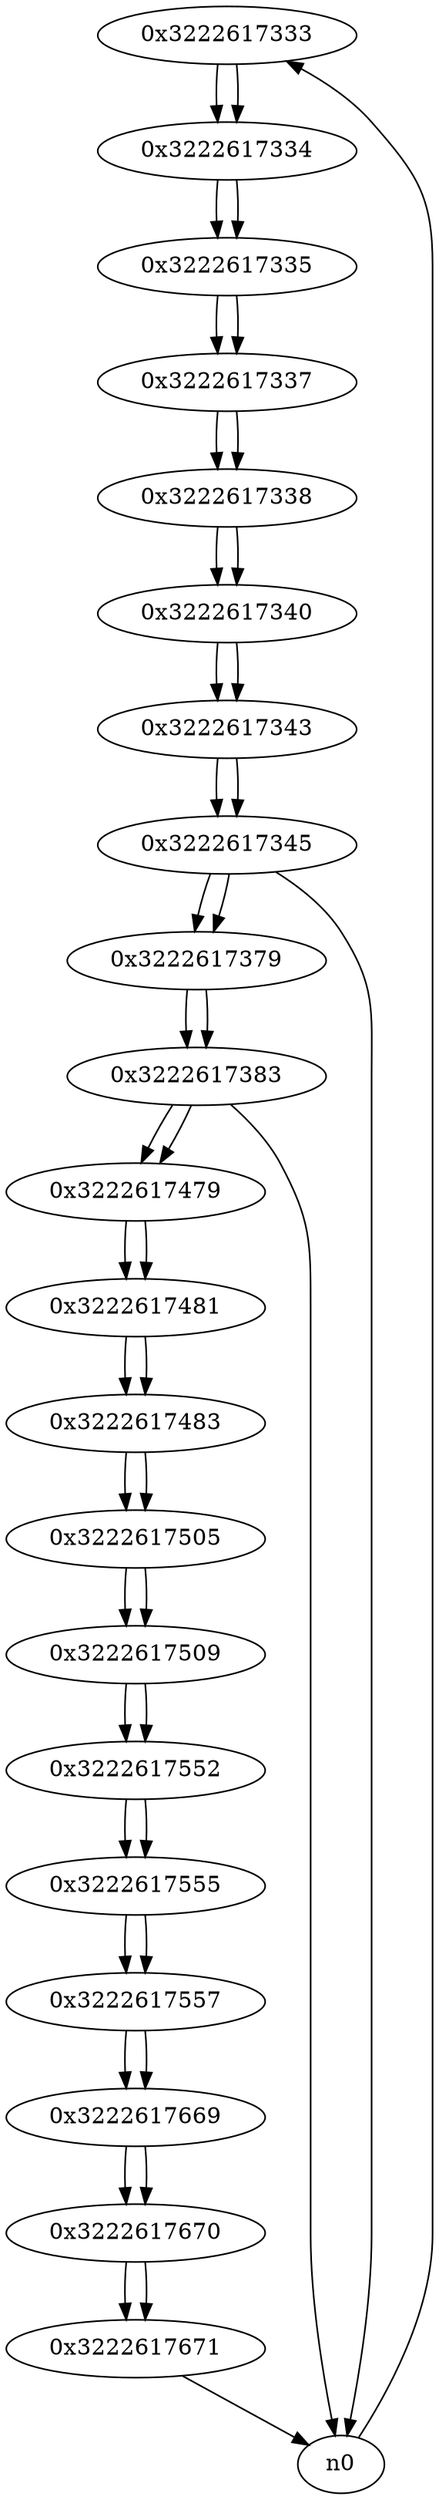 digraph G{
/* nodes */
  n1 [label="0x3222617333"]
  n2 [label="0x3222617334"]
  n3 [label="0x3222617335"]
  n4 [label="0x3222617337"]
  n5 [label="0x3222617338"]
  n6 [label="0x3222617340"]
  n7 [label="0x3222617343"]
  n8 [label="0x3222617345"]
  n9 [label="0x3222617379"]
  n10 [label="0x3222617383"]
  n11 [label="0x3222617479"]
  n12 [label="0x3222617481"]
  n13 [label="0x3222617483"]
  n14 [label="0x3222617505"]
  n15 [label="0x3222617509"]
  n16 [label="0x3222617552"]
  n17 [label="0x3222617555"]
  n18 [label="0x3222617557"]
  n19 [label="0x3222617669"]
  n20 [label="0x3222617670"]
  n21 [label="0x3222617671"]
/* edges */
n1 -> n2;
n0 -> n1;
n2 -> n3;
n1 -> n2;
n3 -> n4;
n2 -> n3;
n4 -> n5;
n3 -> n4;
n5 -> n6;
n4 -> n5;
n6 -> n7;
n5 -> n6;
n7 -> n8;
n6 -> n7;
n8 -> n9;
n8 -> n0;
n7 -> n8;
n9 -> n10;
n8 -> n9;
n10 -> n11;
n10 -> n0;
n9 -> n10;
n11 -> n12;
n10 -> n11;
n12 -> n13;
n11 -> n12;
n13 -> n14;
n12 -> n13;
n14 -> n15;
n13 -> n14;
n15 -> n16;
n14 -> n15;
n16 -> n17;
n15 -> n16;
n17 -> n18;
n16 -> n17;
n18 -> n19;
n17 -> n18;
n19 -> n20;
n18 -> n19;
n20 -> n21;
n19 -> n20;
n21 -> n0;
n20 -> n21;
}
